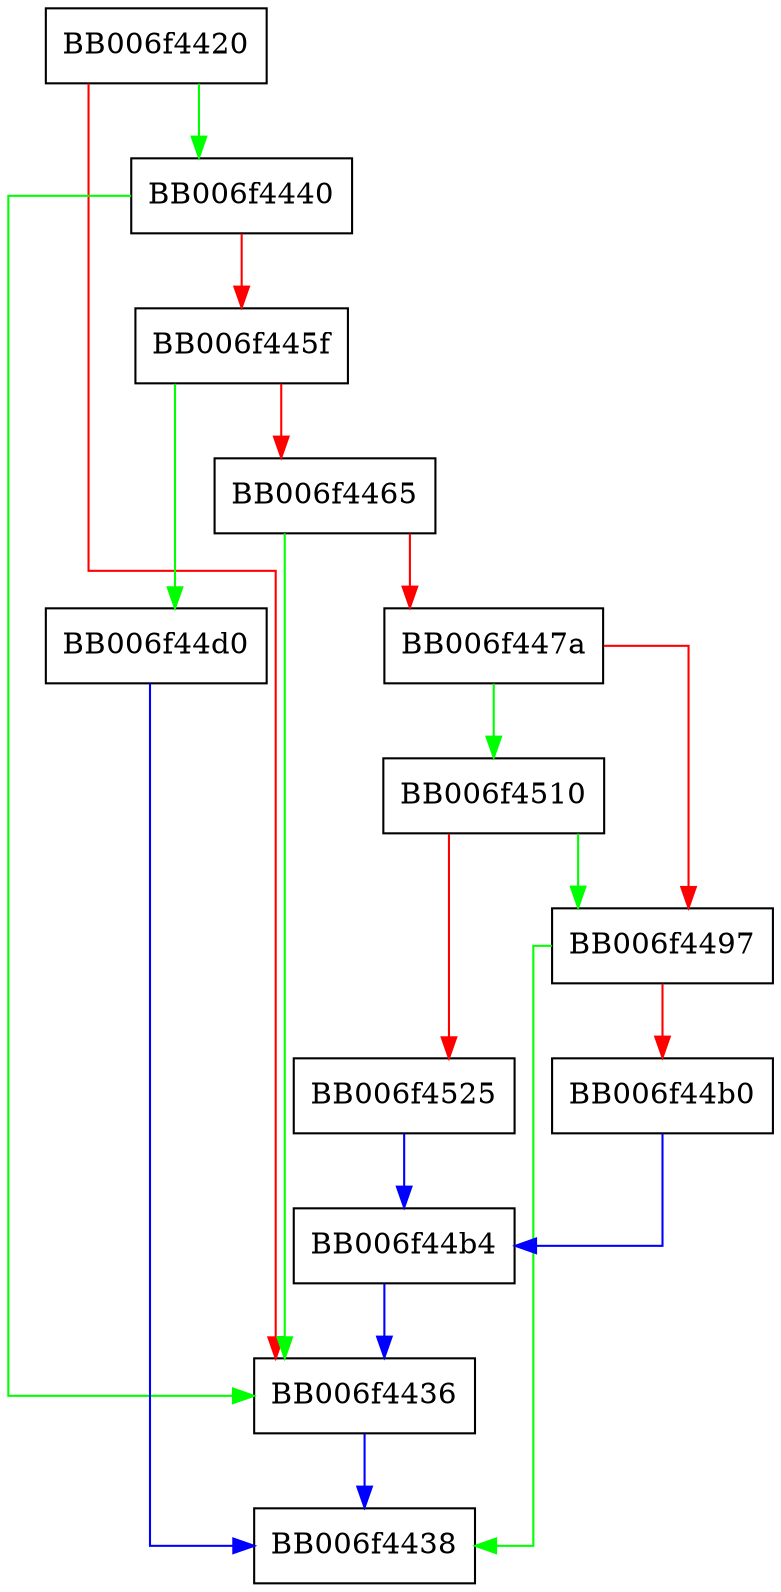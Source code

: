 digraph rsa_sha512_256_sign_message_init {
  node [shape="box"];
  graph [splines=ortho];
  BB006f4420 -> BB006f4440 [color="green"];
  BB006f4420 -> BB006f4436 [color="red"];
  BB006f4436 -> BB006f4438 [color="blue"];
  BB006f4440 -> BB006f4436 [color="green"];
  BB006f4440 -> BB006f445f [color="red"];
  BB006f445f -> BB006f44d0 [color="green"];
  BB006f445f -> BB006f4465 [color="red"];
  BB006f4465 -> BB006f4436 [color="green"];
  BB006f4465 -> BB006f447a [color="red"];
  BB006f447a -> BB006f4510 [color="green"];
  BB006f447a -> BB006f4497 [color="red"];
  BB006f4497 -> BB006f4438 [color="green"];
  BB006f4497 -> BB006f44b0 [color="red"];
  BB006f44b0 -> BB006f44b4 [color="blue"];
  BB006f44b4 -> BB006f4436 [color="blue"];
  BB006f44d0 -> BB006f4438 [color="blue"];
  BB006f4510 -> BB006f4497 [color="green"];
  BB006f4510 -> BB006f4525 [color="red"];
  BB006f4525 -> BB006f44b4 [color="blue"];
}